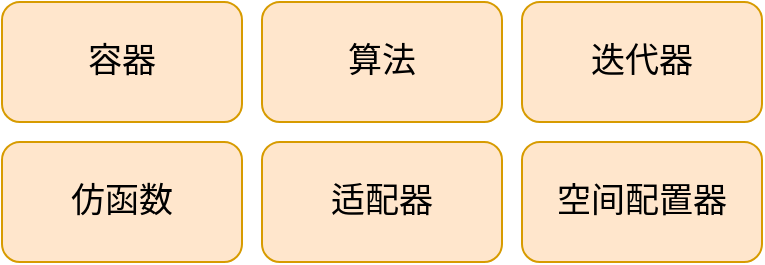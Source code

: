 <mxfile version="20.3.6" type="github">
  <diagram id="xzCpsWlySIUXT-lFefYs" name="Page-1">
    <mxGraphModel dx="1298" dy="734" grid="1" gridSize="10" guides="1" tooltips="1" connect="1" arrows="1" fold="1" page="1" pageScale="1" pageWidth="850" pageHeight="1100" math="0" shadow="0">
      <root>
        <mxCell id="0" />
        <mxCell id="1" parent="0" />
        <mxCell id="4yOh4S3k5wpMcCrpt-1J-1" value="容器" style="rounded=1;whiteSpace=wrap;html=1;fillColor=#ffe6cc;strokeColor=#d79b00;fontSize=17;" vertex="1" parent="1">
          <mxGeometry x="120" y="120" width="120" height="60" as="geometry" />
        </mxCell>
        <mxCell id="4yOh4S3k5wpMcCrpt-1J-2" value="算法" style="rounded=1;whiteSpace=wrap;html=1;fillColor=#ffe6cc;strokeColor=#d79b00;fontSize=17;" vertex="1" parent="1">
          <mxGeometry x="250" y="120" width="120" height="60" as="geometry" />
        </mxCell>
        <mxCell id="4yOh4S3k5wpMcCrpt-1J-3" value="迭代器" style="rounded=1;whiteSpace=wrap;html=1;fillColor=#ffe6cc;strokeColor=#d79b00;fontSize=17;" vertex="1" parent="1">
          <mxGeometry x="380" y="120" width="120" height="60" as="geometry" />
        </mxCell>
        <mxCell id="4yOh4S3k5wpMcCrpt-1J-4" value="仿函数" style="rounded=1;whiteSpace=wrap;html=1;fillColor=#ffe6cc;strokeColor=#d79b00;fontSize=17;" vertex="1" parent="1">
          <mxGeometry x="120" y="190" width="120" height="60" as="geometry" />
        </mxCell>
        <mxCell id="4yOh4S3k5wpMcCrpt-1J-5" value="适配器" style="rounded=1;whiteSpace=wrap;html=1;fillColor=#ffe6cc;strokeColor=#d79b00;fontSize=17;" vertex="1" parent="1">
          <mxGeometry x="250" y="190" width="120" height="60" as="geometry" />
        </mxCell>
        <mxCell id="4yOh4S3k5wpMcCrpt-1J-6" value="空间配置器" style="rounded=1;whiteSpace=wrap;html=1;fillColor=#ffe6cc;strokeColor=#d79b00;fontSize=17;" vertex="1" parent="1">
          <mxGeometry x="380" y="190" width="120" height="60" as="geometry" />
        </mxCell>
      </root>
    </mxGraphModel>
  </diagram>
</mxfile>
